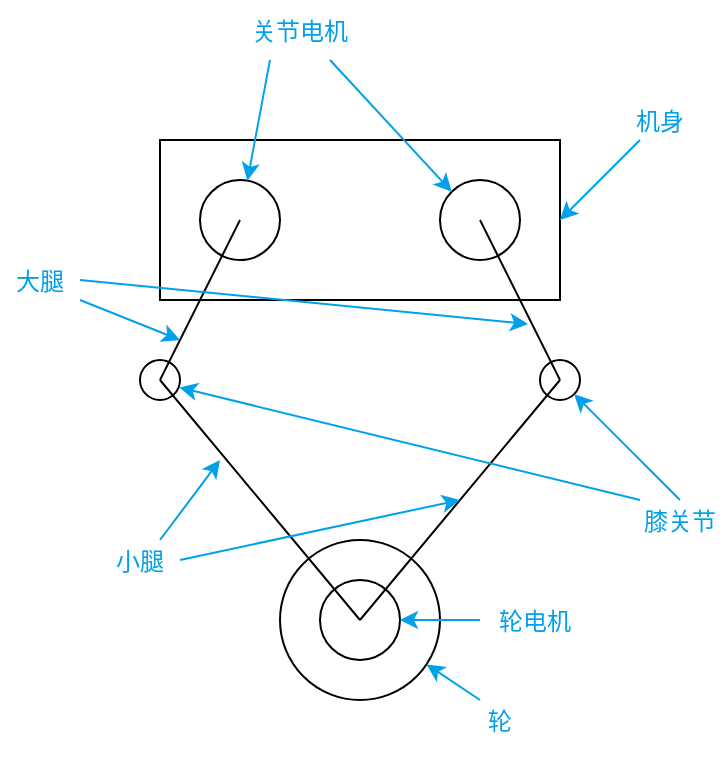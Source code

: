 <mxfile>
    <diagram id="DvDFzFbIzupZf6yT3ORs" name="Page-1">
        <mxGraphModel dx="792" dy="445" grid="1" gridSize="10" guides="1" tooltips="1" connect="1" arrows="1" fold="1" page="1" pageScale="1" pageWidth="850" pageHeight="1100" math="0" shadow="0">
            <root>
                <mxCell id="0"/>
                <mxCell id="1" parent="0"/>
                <mxCell id="30" value="" style="ellipse;aspect=fixed;" vertex="1" parent="1">
                    <mxGeometry x="190" y="390" width="20" height="20" as="geometry"/>
                </mxCell>
                <mxCell id="29" value="" style="ellipse;aspect=fixed;" vertex="1" parent="1">
                    <mxGeometry x="390" y="390" width="20" height="20" as="geometry"/>
                </mxCell>
                <mxCell id="10" value="" style="ellipse;" vertex="1" parent="1">
                    <mxGeometry x="260" y="480" width="80" height="80" as="geometry"/>
                </mxCell>
                <mxCell id="19" value="" style="ellipse;fontColor=#00A1E9;" vertex="1" parent="1">
                    <mxGeometry x="280" y="500" width="40" height="40" as="geometry"/>
                </mxCell>
                <mxCell id="2" value="" style="rounded=0;" vertex="1" parent="1">
                    <mxGeometry x="200" y="280" width="200" height="80" as="geometry"/>
                </mxCell>
                <mxCell id="3" value="" style="ellipse;aspect=fixed;" vertex="1" parent="1">
                    <mxGeometry x="220" y="300" width="40" height="40" as="geometry"/>
                </mxCell>
                <mxCell id="4" value="" style="ellipse;aspect=fixed;" vertex="1" parent="1">
                    <mxGeometry x="340" y="300" width="40" height="40" as="geometry"/>
                </mxCell>
                <mxCell id="6" value="" style="endArrow=none;" edge="1" parent="1">
                    <mxGeometry width="50" height="50" relative="1" as="geometry">
                        <mxPoint x="200" y="400" as="sourcePoint"/>
                        <mxPoint x="240" y="320" as="targetPoint"/>
                    </mxGeometry>
                </mxCell>
                <mxCell id="7" value="" style="endArrow=none;" edge="1" parent="1">
                    <mxGeometry width="50" height="50" relative="1" as="geometry">
                        <mxPoint x="360" y="320" as="sourcePoint"/>
                        <mxPoint x="400" y="400" as="targetPoint"/>
                    </mxGeometry>
                </mxCell>
                <mxCell id="8" value="" style="endArrow=none;" edge="1" parent="1">
                    <mxGeometry width="50" height="50" relative="1" as="geometry">
                        <mxPoint x="300" y="520" as="sourcePoint"/>
                        <mxPoint x="200" y="400" as="targetPoint"/>
                    </mxGeometry>
                </mxCell>
                <mxCell id="9" value="" style="endArrow=none;" edge="1" parent="1">
                    <mxGeometry width="50" height="50" relative="1" as="geometry">
                        <mxPoint x="300" y="520" as="sourcePoint"/>
                        <mxPoint x="400" y="400" as="targetPoint"/>
                    </mxGeometry>
                </mxCell>
                <mxCell id="11" value="" style="endArrow=classic;fillColor=#1ba1e2;strokeColor=#00A1E9;fontColor=#00A1E9;" edge="1" parent="1">
                    <mxGeometry width="50" height="50" relative="1" as="geometry">
                        <mxPoint x="160" y="360" as="sourcePoint"/>
                        <mxPoint x="210" y="380" as="targetPoint"/>
                    </mxGeometry>
                </mxCell>
                <mxCell id="13" value="大腿" style="text;strokeColor=none;fillColor=none;align=center;verticalAlign=middle;rounded=0;fontColor=#00A1E9;" vertex="1" parent="1">
                    <mxGeometry x="120" y="330" width="40" height="40" as="geometry"/>
                </mxCell>
                <mxCell id="14" value="" style="endArrow=classic;fillColor=#1ba1e2;strokeColor=#00A1E9;fontColor=#00A1E9;" edge="1" parent="1">
                    <mxGeometry width="50" height="50" relative="1" as="geometry">
                        <mxPoint x="200" y="480" as="sourcePoint"/>
                        <mxPoint x="230" y="440" as="targetPoint"/>
                    </mxGeometry>
                </mxCell>
                <mxCell id="15" value="小腿" style="text;strokeColor=none;fillColor=none;align=center;verticalAlign=middle;rounded=0;fontColor=#00A1E9;" vertex="1" parent="1">
                    <mxGeometry x="170" y="470" width="40" height="40" as="geometry"/>
                </mxCell>
                <mxCell id="16" value="" style="endArrow=classic;fillColor=#1ba1e2;strokeColor=#00A1E9;fontColor=#00A1E9;" edge="1" parent="1" target="10">
                    <mxGeometry width="50" height="50" relative="1" as="geometry">
                        <mxPoint x="360" y="560" as="sourcePoint"/>
                        <mxPoint x="360" y="520" as="targetPoint"/>
                    </mxGeometry>
                </mxCell>
                <mxCell id="17" value="轮" style="text;strokeColor=none;fillColor=none;align=center;verticalAlign=middle;rounded=0;fontColor=#00A1E9;" vertex="1" parent="1">
                    <mxGeometry x="350" y="550" width="40" height="40" as="geometry"/>
                </mxCell>
                <mxCell id="20" value="" style="endArrow=classic;fontColor=#00A1E9;exitX=1;exitY=0.5;exitDx=0;exitDy=0;strokeColor=#00A1E9;" edge="1" parent="1" source="13">
                    <mxGeometry width="50" height="50" relative="1" as="geometry">
                        <mxPoint x="400" y="440" as="sourcePoint"/>
                        <mxPoint x="384" y="372" as="targetPoint"/>
                    </mxGeometry>
                </mxCell>
                <mxCell id="21" value="" style="endArrow=classic;strokeColor=#00A1E9;fontColor=#00A1E9;exitX=1;exitY=0.5;exitDx=0;exitDy=0;" edge="1" parent="1" source="15">
                    <mxGeometry width="50" height="50" relative="1" as="geometry">
                        <mxPoint x="400" y="440" as="sourcePoint"/>
                        <mxPoint x="350" y="460" as="targetPoint"/>
                    </mxGeometry>
                </mxCell>
                <mxCell id="22" value="" style="endArrow=classic;strokeColor=#00A1E9;fontColor=#00A1E9;exitX=0.25;exitY=1;exitDx=0;exitDy=0;" edge="1" parent="1" source="24" target="3">
                    <mxGeometry width="50" height="50" relative="1" as="geometry">
                        <mxPoint x="280" y="230" as="sourcePoint"/>
                        <mxPoint x="330" y="180" as="targetPoint"/>
                    </mxGeometry>
                </mxCell>
                <mxCell id="23" value="" style="endArrow=classic;strokeColor=#00A1E9;fontColor=#00A1E9;entryX=0;entryY=0;entryDx=0;entryDy=0;exitX=0.75;exitY=1;exitDx=0;exitDy=0;" edge="1" parent="1" source="24" target="4">
                    <mxGeometry width="50" height="50" relative="1" as="geometry">
                        <mxPoint x="280" y="230" as="sourcePoint"/>
                        <mxPoint x="258.123" y="311.724" as="targetPoint"/>
                    </mxGeometry>
                </mxCell>
                <mxCell id="24" value="关节电机" style="text;strokeColor=none;fillColor=none;align=center;verticalAlign=middle;rounded=0;fontColor=#00A1E9;" vertex="1" parent="1">
                    <mxGeometry x="240" y="210" width="60" height="30" as="geometry"/>
                </mxCell>
                <mxCell id="25" value="机身" style="text;strokeColor=none;fillColor=none;align=center;verticalAlign=middle;rounded=0;fontColor=#00A1E9;" vertex="1" parent="1">
                    <mxGeometry x="430" y="250" width="40" height="40" as="geometry"/>
                </mxCell>
                <mxCell id="26" value="" style="endArrow=classic;strokeColor=#00A1E9;fontColor=#00A1E9;entryX=1;entryY=0.5;entryDx=0;entryDy=0;" edge="1" parent="1" target="2">
                    <mxGeometry width="50" height="50" relative="1" as="geometry">
                        <mxPoint x="440" y="280" as="sourcePoint"/>
                        <mxPoint x="480" y="350" as="targetPoint"/>
                    </mxGeometry>
                </mxCell>
                <mxCell id="27" value="" style="endArrow=classic;strokeColor=#00A1E9;fontColor=#00A1E9;entryX=0.986;entryY=0.686;entryDx=0;entryDy=0;entryPerimeter=0;" edge="1" parent="1" target="30">
                    <mxGeometry width="50" height="50" relative="1" as="geometry">
                        <mxPoint x="440" y="460" as="sourcePoint"/>
                        <mxPoint x="210" y="400" as="targetPoint"/>
                    </mxGeometry>
                </mxCell>
                <mxCell id="32" value="" style="endArrow=classic;strokeColor=#00A1E9;fontColor=#00A1E9;entryX=1;entryY=1;entryDx=0;entryDy=0;" edge="1" parent="1" target="29">
                    <mxGeometry width="50" height="50" relative="1" as="geometry">
                        <mxPoint x="460" y="460" as="sourcePoint"/>
                        <mxPoint x="220" y="410" as="targetPoint"/>
                    </mxGeometry>
                </mxCell>
                <mxCell id="33" value="膝关节" style="text;strokeColor=none;fillColor=none;align=center;verticalAlign=middle;rounded=0;fontColor=#00A1E9;" vertex="1" parent="1">
                    <mxGeometry x="440" y="450" width="40" height="40" as="geometry"/>
                </mxCell>
                <mxCell id="34" value="轮电机" style="text;strokeColor=none;fillColor=none;align=center;verticalAlign=middle;rounded=0;fontColor=#00A1E9;" vertex="1" parent="1">
                    <mxGeometry x="365" y="505" width="45" height="30" as="geometry"/>
                </mxCell>
                <mxCell id="35" value="" style="endArrow=classic;fillColor=#1ba1e2;strokeColor=#00A1E9;fontColor=#00A1E9;entryX=1;entryY=0.5;entryDx=0;entryDy=0;" edge="1" parent="1" target="19">
                    <mxGeometry width="50" height="50" relative="1" as="geometry">
                        <mxPoint x="360" y="520" as="sourcePoint"/>
                        <mxPoint x="343.282" y="552.188" as="targetPoint"/>
                    </mxGeometry>
                </mxCell>
            </root>
        </mxGraphModel>
    </diagram>
</mxfile>
